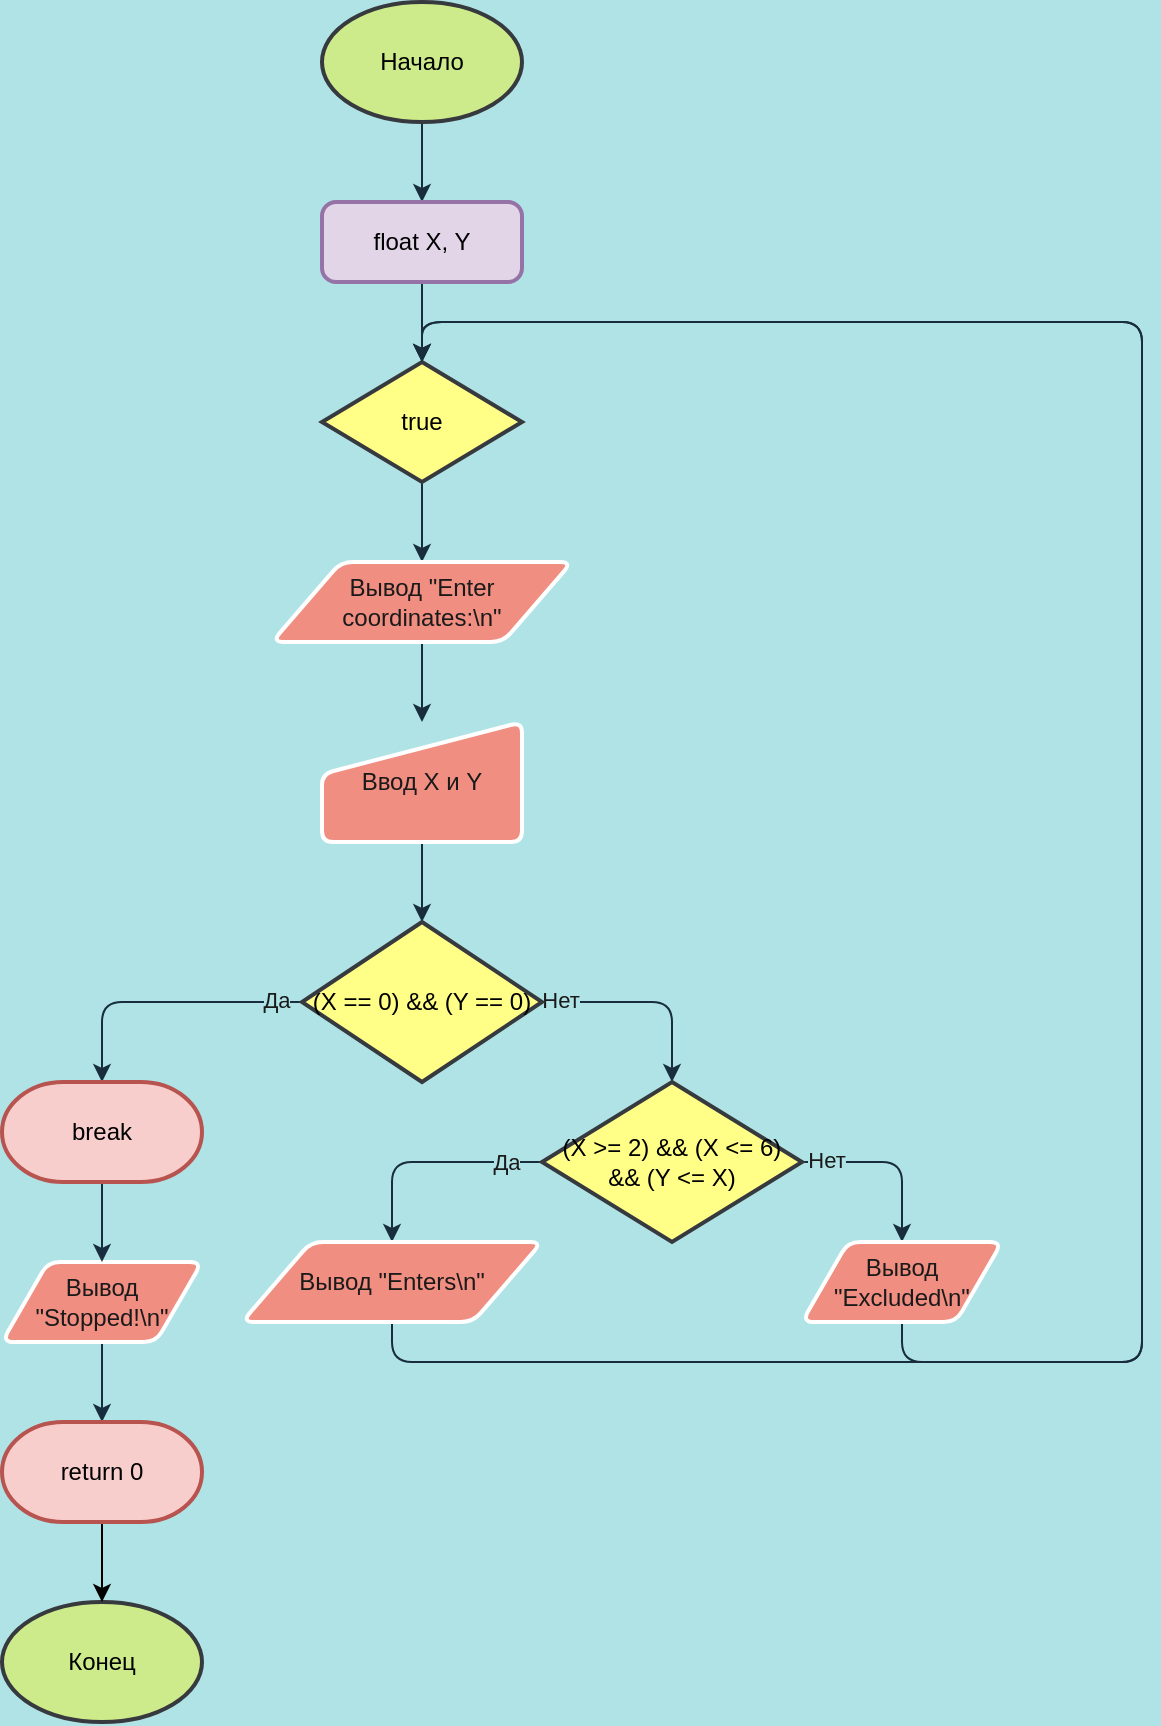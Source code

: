 <mxfile version="13.7.9" type="device" pages="3"><diagram id="mAFyhBWDX_GrwGTSO048" name="Лабораторная работа №1"><mxGraphModel dx="1550" dy="872" grid="1" gridSize="10" guides="1" tooltips="1" connect="1" arrows="1" fold="1" page="0" pageScale="1" pageWidth="827" pageHeight="1169" background="#B0E3E6" math="1" shadow="0"><root><mxCell id="G9plBw3bY8lThbfj6Zrf-0"/><mxCell id="G9plBw3bY8lThbfj6Zrf-1" parent="G9plBw3bY8lThbfj6Zrf-0"/><mxCell id="SLW2emgoAYWf_fvl0c-i-2" style="edgeStyle=orthogonalEdgeStyle;orthogonalLoop=1;jettySize=auto;html=1;exitX=0.5;exitY=1;exitDx=0;exitDy=0;exitPerimeter=0;entryX=0.5;entryY=0;entryDx=0;entryDy=0;strokeColor=#182E3E;labelBackgroundColor=#B0E3E6;fontColor=#1A1A1A;" parent="G9plBw3bY8lThbfj6Zrf-1" source="SLW2emgoAYWf_fvl0c-i-0" target="SLW2emgoAYWf_fvl0c-i-1" edge="1"><mxGeometry relative="1" as="geometry"/></mxCell><mxCell id="SLW2emgoAYWf_fvl0c-i-0" value="Начало" style="strokeWidth=2;html=1;shape=mxgraph.flowchart.start_1;whiteSpace=wrap;fillColor=#cdeb8b;strokeColor=#36393d;rounded=1;" parent="G9plBw3bY8lThbfj6Zrf-1" vertex="1"><mxGeometry x="310" y="120" width="100" height="60" as="geometry"/></mxCell><mxCell id="igZDjIELHNzp45EnL43Q-1" style="edgeStyle=orthogonalEdgeStyle;orthogonalLoop=1;jettySize=auto;html=1;exitX=0.5;exitY=1;exitDx=0;exitDy=0;entryX=0.5;entryY=0;entryDx=0;entryDy=0;entryPerimeter=0;strokeColor=#182E3E;labelBackgroundColor=#B0E3E6;fontColor=#1A1A1A;" parent="G9plBw3bY8lThbfj6Zrf-1" source="SLW2emgoAYWf_fvl0c-i-1" target="igZDjIELHNzp45EnL43Q-0" edge="1"><mxGeometry relative="1" as="geometry"/></mxCell><mxCell id="SLW2emgoAYWf_fvl0c-i-1" value="float X, Y" style="whiteSpace=wrap;html=1;absoluteArcSize=1;arcSize=14;strokeWidth=2;fillColor=#e1d5e7;strokeColor=#9673a6;rounded=1;" parent="G9plBw3bY8lThbfj6Zrf-1" vertex="1"><mxGeometry x="310" y="220" width="100" height="40" as="geometry"/></mxCell><mxCell id="cF2SJ4mD9viUwfjzxQLq-0" style="edgeStyle=orthogonalEdgeStyle;orthogonalLoop=1;jettySize=auto;html=1;exitX=0.5;exitY=1;exitDx=0;exitDy=0;exitPerimeter=0;entryX=0.5;entryY=0;entryDx=0;entryDy=0;strokeColor=#182E3E;labelBackgroundColor=#B0E3E6;fontColor=#1A1A1A;" parent="G9plBw3bY8lThbfj6Zrf-1" source="igZDjIELHNzp45EnL43Q-0" target="igZDjIELHNzp45EnL43Q-6" edge="1"><mxGeometry relative="1" as="geometry"/></mxCell><mxCell id="igZDjIELHNzp45EnL43Q-0" value="true" style="strokeWidth=2;html=1;shape=mxgraph.flowchart.decision;whiteSpace=wrap;fillColor=#ffff88;strokeColor=#36393d;rounded=1;" parent="G9plBw3bY8lThbfj6Zrf-1" vertex="1"><mxGeometry x="310" y="300" width="100" height="60" as="geometry"/></mxCell><mxCell id="cF2SJ4mD9viUwfjzxQLq-2" style="edgeStyle=orthogonalEdgeStyle;sketch=0;orthogonalLoop=1;jettySize=auto;html=1;exitX=0.5;exitY=1;exitDx=0;exitDy=0;entryX=0.5;entryY=0;entryDx=0;entryDy=0;strokeColor=#182E3E;labelBackgroundColor=#B0E3E6;fontColor=#1A1A1A;" parent="G9plBw3bY8lThbfj6Zrf-1" source="igZDjIELHNzp45EnL43Q-6" target="cF2SJ4mD9viUwfjzxQLq-1" edge="1"><mxGeometry relative="1" as="geometry"/></mxCell><mxCell id="igZDjIELHNzp45EnL43Q-6" value="Вывод &quot;Enter coordinates:\n&quot;" style="shape=parallelogram;html=1;strokeWidth=2;perimeter=parallelogramPerimeter;whiteSpace=wrap;arcSize=12;size=0.23;fillColor=#F08E81;fontColor=#1A1A1A;strokeColor=#FFFFFF;rounded=1;" parent="G9plBw3bY8lThbfj6Zrf-1" vertex="1"><mxGeometry x="285" y="400" width="150" height="40" as="geometry"/></mxCell><mxCell id="cF2SJ4mD9viUwfjzxQLq-4" style="edgeStyle=orthogonalEdgeStyle;sketch=0;orthogonalLoop=1;jettySize=auto;html=1;exitX=0.5;exitY=1;exitDx=0;exitDy=0;entryX=0.5;entryY=0;entryDx=0;entryDy=0;entryPerimeter=0;strokeColor=#182E3E;labelBackgroundColor=#B0E3E6;fontColor=#1A1A1A;" parent="G9plBw3bY8lThbfj6Zrf-1" source="cF2SJ4mD9viUwfjzxQLq-1" target="cF2SJ4mD9viUwfjzxQLq-3" edge="1"><mxGeometry relative="1" as="geometry"/></mxCell><mxCell id="cF2SJ4mD9viUwfjzxQLq-1" value="Ввод X и Y" style="html=1;strokeWidth=2;shape=manualInput;whiteSpace=wrap;size=26;arcSize=11;sketch=0;fillColor=#F08E81;fontColor=#1A1A1A;strokeColor=#FFFFFF;rounded=1;" parent="G9plBw3bY8lThbfj6Zrf-1" vertex="1"><mxGeometry x="310" y="480" width="100" height="60" as="geometry"/></mxCell><mxCell id="cF2SJ4mD9viUwfjzxQLq-10" style="edgeStyle=orthogonalEdgeStyle;sketch=0;orthogonalLoop=1;jettySize=auto;html=1;exitX=0;exitY=0.5;exitDx=0;exitDy=0;exitPerimeter=0;entryX=0.5;entryY=0;entryDx=0;entryDy=0;strokeColor=#182E3E;entryPerimeter=0;labelBackgroundColor=#B0E3E6;fontColor=#1A1A1A;" parent="G9plBw3bY8lThbfj6Zrf-1" source="cF2SJ4mD9viUwfjzxQLq-3" target="cF2SJ4mD9viUwfjzxQLq-6" edge="1"><mxGeometry relative="1" as="geometry"/></mxCell><mxCell id="MZqHm06f9qYiXyNxkGmc-0" value="Да" style="edgeLabel;html=1;align=center;verticalAlign=middle;resizable=0;points=[];fontColor=#1A1A1A;labelBackgroundColor=#B0E3E6;rounded=1;" parent="cF2SJ4mD9viUwfjzxQLq-10" vertex="1" connectable="0"><mxGeometry x="-0.816" y="-1" relative="1" as="geometry"><mxPoint as="offset"/></mxGeometry></mxCell><mxCell id="MZqHm06f9qYiXyNxkGmc-2" style="edgeStyle=orthogonalEdgeStyle;sketch=0;orthogonalLoop=1;jettySize=auto;html=1;exitX=1;exitY=0.5;exitDx=0;exitDy=0;exitPerimeter=0;entryX=0.5;entryY=0;entryDx=0;entryDy=0;entryPerimeter=0;strokeColor=#182E3E;labelBackgroundColor=#B0E3E6;fontColor=#1A1A1A;" parent="G9plBw3bY8lThbfj6Zrf-1" source="cF2SJ4mD9viUwfjzxQLq-3" target="MZqHm06f9qYiXyNxkGmc-1" edge="1"><mxGeometry relative="1" as="geometry"/></mxCell><mxCell id="MZqHm06f9qYiXyNxkGmc-3" value="Нет" style="edgeLabel;html=1;align=center;verticalAlign=middle;resizable=0;points=[];fontColor=#1A1A1A;labelBackgroundColor=#B0E3E6;rounded=1;" parent="MZqHm06f9qYiXyNxkGmc-2" vertex="1" connectable="0"><mxGeometry x="-0.838" y="1" relative="1" as="geometry"><mxPoint as="offset"/></mxGeometry></mxCell><mxCell id="cF2SJ4mD9viUwfjzxQLq-3" value="(X == 0) &amp;amp;&amp;amp; (Y == 0)" style="strokeWidth=2;html=1;shape=mxgraph.flowchart.decision;whiteSpace=wrap;fillColor=#ffff88;strokeColor=#36393d;rounded=1;" parent="G9plBw3bY8lThbfj6Zrf-1" vertex="1"><mxGeometry x="300" y="580" width="120" height="80" as="geometry"/></mxCell><mxCell id="l-uNbgESqqcKpap4mWmj-1" style="edgeStyle=orthogonalEdgeStyle;sketch=0;orthogonalLoop=1;jettySize=auto;html=1;exitX=0.5;exitY=1;exitDx=0;exitDy=0;entryX=0.5;entryY=0;entryDx=0;entryDy=0;entryPerimeter=0;strokeColor=#182E3E;labelBackgroundColor=#B0E3E6;fontColor=#1A1A1A;" parent="G9plBw3bY8lThbfj6Zrf-1" source="cF2SJ4mD9viUwfjzxQLq-5" target="9amHp17HH0kmO57YJ5dx-0" edge="1"><mxGeometry relative="1" as="geometry"/></mxCell><mxCell id="cF2SJ4mD9viUwfjzxQLq-5" value="Вывод &quot;Stopped!\n&quot;" style="shape=parallelogram;html=1;strokeWidth=2;perimeter=parallelogramPerimeter;whiteSpace=wrap;arcSize=12;size=0.23;sketch=0;fillColor=#F08E81;fontColor=#1A1A1A;strokeColor=#FFFFFF;rounded=1;" parent="G9plBw3bY8lThbfj6Zrf-1" vertex="1"><mxGeometry x="150" y="750" width="100" height="40" as="geometry"/></mxCell><mxCell id="l-uNbgESqqcKpap4mWmj-0" style="edgeStyle=orthogonalEdgeStyle;sketch=0;orthogonalLoop=1;jettySize=auto;html=1;exitX=0.5;exitY=1;exitDx=0;exitDy=0;exitPerimeter=0;entryX=0.5;entryY=0;entryDx=0;entryDy=0;strokeColor=#182E3E;labelBackgroundColor=#B0E3E6;fontColor=#1A1A1A;" parent="G9plBw3bY8lThbfj6Zrf-1" source="cF2SJ4mD9viUwfjzxQLq-6" target="cF2SJ4mD9viUwfjzxQLq-5" edge="1"><mxGeometry relative="1" as="geometry"/></mxCell><mxCell id="cF2SJ4mD9viUwfjzxQLq-6" value="break" style="strokeWidth=2;html=1;shape=mxgraph.flowchart.terminator;whiteSpace=wrap;sketch=0;fillColor=#f8cecc;strokeColor=#b85450;rounded=1;" parent="G9plBw3bY8lThbfj6Zrf-1" vertex="1"><mxGeometry x="150" y="660" width="100" height="50" as="geometry"/></mxCell><mxCell id="cF2SJ4mD9viUwfjzxQLq-7" value="Конец" style="strokeWidth=2;html=1;shape=mxgraph.flowchart.start_1;whiteSpace=wrap;fillColor=#cdeb8b;strokeColor=#36393d;rounded=1;" parent="G9plBw3bY8lThbfj6Zrf-1" vertex="1"><mxGeometry x="150" y="920" width="100" height="60" as="geometry"/></mxCell><mxCell id="MZqHm06f9qYiXyNxkGmc-6" style="edgeStyle=orthogonalEdgeStyle;sketch=0;orthogonalLoop=1;jettySize=auto;html=1;exitX=0;exitY=0.5;exitDx=0;exitDy=0;exitPerimeter=0;entryX=0.5;entryY=0;entryDx=0;entryDy=0;strokeColor=#182E3E;labelBackgroundColor=#B0E3E6;fontColor=#1A1A1A;" parent="G9plBw3bY8lThbfj6Zrf-1" source="MZqHm06f9qYiXyNxkGmc-1" target="MZqHm06f9qYiXyNxkGmc-4" edge="1"><mxGeometry relative="1" as="geometry"/></mxCell><mxCell id="MZqHm06f9qYiXyNxkGmc-8" value="Да" style="edgeLabel;html=1;align=center;verticalAlign=middle;resizable=0;points=[];fontColor=#1A1A1A;labelBackgroundColor=#B0E3E6;rounded=1;" parent="MZqHm06f9qYiXyNxkGmc-6" vertex="1" connectable="0"><mxGeometry x="-0.683" relative="1" as="geometry"><mxPoint as="offset"/></mxGeometry></mxCell><mxCell id="MZqHm06f9qYiXyNxkGmc-7" style="edgeStyle=orthogonalEdgeStyle;sketch=0;orthogonalLoop=1;jettySize=auto;html=1;exitX=1;exitY=0.5;exitDx=0;exitDy=0;exitPerimeter=0;entryX=0.5;entryY=0;entryDx=0;entryDy=0;strokeColor=#182E3E;labelBackgroundColor=#B0E3E6;fontColor=#1A1A1A;" parent="G9plBw3bY8lThbfj6Zrf-1" source="MZqHm06f9qYiXyNxkGmc-1" target="MZqHm06f9qYiXyNxkGmc-5" edge="1"><mxGeometry relative="1" as="geometry"/></mxCell><mxCell id="MZqHm06f9qYiXyNxkGmc-9" value="Нет" style="edgeLabel;html=1;align=center;verticalAlign=middle;resizable=0;points=[];fontColor=#1A1A1A;labelBackgroundColor=#B0E3E6;rounded=1;" parent="MZqHm06f9qYiXyNxkGmc-7" vertex="1" connectable="0"><mxGeometry x="-0.747" y="1" relative="1" as="geometry"><mxPoint as="offset"/></mxGeometry></mxCell><mxCell id="MZqHm06f9qYiXyNxkGmc-1" value="(X &amp;gt;= 2) &amp;amp;&amp;amp; (X &amp;lt;= 6) &amp;amp;&amp;amp; (Y &amp;lt;= X)" style="strokeWidth=2;html=1;shape=mxgraph.flowchart.decision;whiteSpace=wrap;fillColor=#ffff88;strokeColor=#36393d;rounded=1;" parent="G9plBw3bY8lThbfj6Zrf-1" vertex="1"><mxGeometry x="420" y="660" width="130" height="80" as="geometry"/></mxCell><mxCell id="MZqHm06f9qYiXyNxkGmc-10" style="edgeStyle=orthogonalEdgeStyle;sketch=0;orthogonalLoop=1;jettySize=auto;html=1;exitX=0.5;exitY=1;exitDx=0;exitDy=0;entryX=0.5;entryY=0;entryDx=0;entryDy=0;entryPerimeter=0;strokeColor=#182E3E;labelBackgroundColor=#B0E3E6;fontColor=#1A1A1A;" parent="G9plBw3bY8lThbfj6Zrf-1" source="MZqHm06f9qYiXyNxkGmc-4" target="igZDjIELHNzp45EnL43Q-0" edge="1"><mxGeometry relative="1" as="geometry"><Array as="points"><mxPoint x="345" y="800"/><mxPoint x="720" y="800"/><mxPoint x="720" y="280"/><mxPoint x="360" y="280"/></Array></mxGeometry></mxCell><mxCell id="MZqHm06f9qYiXyNxkGmc-4" value="Вывод &quot;Enters\n&quot;" style="shape=parallelogram;html=1;strokeWidth=2;perimeter=parallelogramPerimeter;whiteSpace=wrap;arcSize=12;size=0.23;sketch=0;fillColor=#F08E81;fontColor=#1A1A1A;strokeColor=#FFFFFF;rounded=1;" parent="G9plBw3bY8lThbfj6Zrf-1" vertex="1"><mxGeometry x="270" y="740" width="150" height="40" as="geometry"/></mxCell><mxCell id="MZqHm06f9qYiXyNxkGmc-11" style="edgeStyle=orthogonalEdgeStyle;sketch=0;orthogonalLoop=1;jettySize=auto;html=1;exitX=0.5;exitY=1;exitDx=0;exitDy=0;strokeColor=#182E3E;entryX=0.5;entryY=0;entryDx=0;entryDy=0;entryPerimeter=0;labelBackgroundColor=#B0E3E6;fontColor=#1A1A1A;" parent="G9plBw3bY8lThbfj6Zrf-1" source="MZqHm06f9qYiXyNxkGmc-5" target="igZDjIELHNzp45EnL43Q-0" edge="1"><mxGeometry relative="1" as="geometry"><mxPoint x="470" y="82" as="targetPoint"/><Array as="points"><mxPoint x="600" y="800"/><mxPoint x="720" y="800"/><mxPoint x="720" y="280"/><mxPoint x="360" y="280"/></Array></mxGeometry></mxCell><mxCell id="MZqHm06f9qYiXyNxkGmc-5" value="Вывод &quot;Excluded\n&quot;" style="shape=parallelogram;html=1;strokeWidth=2;perimeter=parallelogramPerimeter;whiteSpace=wrap;arcSize=12;size=0.23;sketch=0;fillColor=#F08E81;fontColor=#1A1A1A;strokeColor=#FFFFFF;rounded=1;" parent="G9plBw3bY8lThbfj6Zrf-1" vertex="1"><mxGeometry x="550" y="740" width="100" height="40" as="geometry"/></mxCell><mxCell id="9amHp17HH0kmO57YJ5dx-1" style="edgeStyle=orthogonalEdgeStyle;orthogonalLoop=1;jettySize=auto;html=1;exitX=0.5;exitY=1;exitDx=0;exitDy=0;exitPerimeter=0;entryX=0.5;entryY=0;entryDx=0;entryDy=0;entryPerimeter=0;" parent="G9plBw3bY8lThbfj6Zrf-1" source="9amHp17HH0kmO57YJ5dx-0" target="cF2SJ4mD9viUwfjzxQLq-7" edge="1"><mxGeometry relative="1" as="geometry"/></mxCell><mxCell id="9amHp17HH0kmO57YJ5dx-0" value="return 0" style="strokeWidth=2;html=1;shape=mxgraph.flowchart.terminator;whiteSpace=wrap;sketch=0;fillColor=#f8cecc;strokeColor=#b85450;rounded=1;" parent="G9plBw3bY8lThbfj6Zrf-1" vertex="1"><mxGeometry x="150" y="830" width="100" height="50" as="geometry"/></mxCell></root></mxGraphModel></diagram><diagram id="1ipwxYkL5Cu0_ccPEHRP" name="Лабораторная работа №2"><mxGraphModel dx="1550" dy="872" grid="1" gridSize="10" guides="1" tooltips="1" connect="1" arrows="1" fold="1" page="0" pageScale="1" pageWidth="827" pageHeight="1169" background="#B0E3E6" math="1" shadow="0"><root><mxCell id="leu-T_1lMhwZ-TVotaKy-0"/><mxCell id="leu-T_1lMhwZ-TVotaKy-1" parent="leu-T_1lMhwZ-TVotaKy-0"/><mxCell id="JIE_nDlFo2T47g6fREPc-4" style="edgeStyle=orthogonalEdgeStyle;sketch=0;orthogonalLoop=1;jettySize=auto;html=1;exitX=0.5;exitY=1;exitDx=0;exitDy=0;exitPerimeter=0;strokeColor=#182E3E;entryX=0.5;entryY=0;entryDx=0;entryDy=0;fontColor=#1A1A1A;labelBackgroundColor=#B0E3E6;" parent="leu-T_1lMhwZ-TVotaKy-1" source="JIE_nDlFo2T47g6fREPc-0" target="JIE_nDlFo2T47g6fREPc-2" edge="1"><mxGeometry relative="1" as="geometry"><mxPoint x="260" y="280" as="targetPoint"/></mxGeometry></mxCell><mxCell id="JIE_nDlFo2T47g6fREPc-0" value="Начало" style="strokeWidth=2;html=1;shape=mxgraph.flowchart.start_1;whiteSpace=wrap;fillColor=#cdeb8b;strokeColor=#36393d;rounded=1;" parent="leu-T_1lMhwZ-TVotaKy-1" vertex="1"><mxGeometry x="200" y="180" width="100" height="60" as="geometry"/></mxCell><mxCell id="Hmft0LOQHw7HdtZDnzp7-7" style="edgeStyle=orthogonalEdgeStyle;sketch=0;orthogonalLoop=1;jettySize=auto;html=1;exitX=0.5;exitY=1;exitDx=0;exitDy=0;entryX=0.5;entryY=0;entryDx=0;entryDy=0;strokeColor=#182E3E;fontColor=#1A1A1A;labelBackgroundColor=#B0E3E6;" parent="leu-T_1lMhwZ-TVotaKy-1" source="JIE_nDlFo2T47g6fREPc-2" target="Hmft0LOQHw7HdtZDnzp7-2" edge="1"><mxGeometry relative="1" as="geometry"/></mxCell><mxCell id="JIE_nDlFo2T47g6fREPc-2" value="int X" style="whiteSpace=wrap;html=1;absoluteArcSize=1;arcSize=14;strokeWidth=2;fillColor=#e1d5e7;strokeColor=#9673a6;rounded=1;" parent="leu-T_1lMhwZ-TVotaKy-1" vertex="1"><mxGeometry x="200" y="280" width="100" height="40" as="geometry"/></mxCell><mxCell id="MKU-F4-Lv1ljW1yEYbeJ-2" style="edgeStyle=orthogonalEdgeStyle;sketch=0;orthogonalLoop=1;jettySize=auto;html=1;exitX=0.5;exitY=1;exitDx=0;exitDy=0;entryX=0.5;entryY=0;entryDx=0;entryDy=0;entryPerimeter=0;strokeColor=#182E3E;fontColor=#1A1A1A;labelBackgroundColor=#B0E3E6;" parent="leu-T_1lMhwZ-TVotaKy-1" source="JIE_nDlFo2T47g6fREPc-3" target="MKU-F4-Lv1ljW1yEYbeJ-1" edge="1"><mxGeometry relative="1" as="geometry"><mxPoint x="250" y="900" as="sourcePoint"/></mxGeometry></mxCell><mxCell id="JIE_nDlFo2T47g6fREPc-3" value="Вывод &quot;Enter numbers:\n&quot;" style="shape=parallelogram;html=1;strokeWidth=2;perimeter=parallelogramPerimeter;whiteSpace=wrap;arcSize=12;size=0.23;sketch=0;fillColor=#F08E81;fontColor=#1A1A1A;strokeColor=#FFFFFF;rounded=1;" parent="leu-T_1lMhwZ-TVotaKy-1" vertex="1"><mxGeometry x="190" y="860" width="120" height="40" as="geometry"/></mxCell><mxCell id="Hmft0LOQHw7HdtZDnzp7-4" style="edgeStyle=orthogonalEdgeStyle;sketch=0;orthogonalLoop=1;jettySize=auto;html=1;exitX=0.5;exitY=1;exitDx=0;exitDy=0;entryX=0.5;entryY=0;entryDx=0;entryDy=0;strokeColor=#182E3E;fontColor=#1A1A1A;labelBackgroundColor=#B0E3E6;" parent="leu-T_1lMhwZ-TVotaKy-1" source="Hmft0LOQHw7HdtZDnzp7-0" target="Hmft0LOQHw7HdtZDnzp7-3" edge="1"><mxGeometry relative="1" as="geometry"/></mxCell><mxCell id="Hmft0LOQHw7HdtZDnzp7-0" value="int numberSum = 0" style="whiteSpace=wrap;html=1;absoluteArcSize=1;arcSize=14;strokeWidth=2;fillColor=#e1d5e7;strokeColor=#9673a6;rounded=1;" parent="leu-T_1lMhwZ-TVotaKy-1" vertex="1"><mxGeometry x="195" y="520" width="110" height="40" as="geometry"/></mxCell><mxCell id="Hmft0LOQHw7HdtZDnzp7-5" style="edgeStyle=orthogonalEdgeStyle;sketch=0;orthogonalLoop=1;jettySize=auto;html=1;exitX=0.5;exitY=1;exitDx=0;exitDy=0;entryX=0.5;entryY=0;entryDx=0;entryDy=0;strokeColor=#182E3E;fontColor=#1A1A1A;labelBackgroundColor=#B0E3E6;" parent="leu-T_1lMhwZ-TVotaKy-1" source="Hmft0LOQHw7HdtZDnzp7-1" target="Hmft0LOQHw7HdtZDnzp7-0" edge="1"><mxGeometry relative="1" as="geometry"/></mxCell><mxCell id="Hmft0LOQHw7HdtZDnzp7-1" value="int numberAmount = 0" style="whiteSpace=wrap;html=1;absoluteArcSize=1;arcSize=14;strokeWidth=2;fillColor=#e1d5e7;strokeColor=#9673a6;rounded=1;" parent="leu-T_1lMhwZ-TVotaKy-1" vertex="1"><mxGeometry x="182.5" y="440" width="135" height="40" as="geometry"/></mxCell><mxCell id="Hmft0LOQHw7HdtZDnzp7-6" style="edgeStyle=orthogonalEdgeStyle;sketch=0;orthogonalLoop=1;jettySize=auto;html=1;exitX=0.5;exitY=1;exitDx=0;exitDy=0;strokeColor=#182E3E;entryX=0.5;entryY=0;entryDx=0;entryDy=0;fontColor=#1A1A1A;labelBackgroundColor=#B0E3E6;" parent="leu-T_1lMhwZ-TVotaKy-1" source="Hmft0LOQHw7HdtZDnzp7-2" target="Hmft0LOQHw7HdtZDnzp7-1" edge="1"><mxGeometry relative="1" as="geometry"><mxPoint x="220" y="380" as="targetPoint"/></mxGeometry></mxCell><mxCell id="Hmft0LOQHw7HdtZDnzp7-2" value="int minNumber" style="whiteSpace=wrap;html=1;absoluteArcSize=1;arcSize=14;strokeWidth=2;fillColor=#e1d5e7;strokeColor=#9673a6;rounded=1;" parent="leu-T_1lMhwZ-TVotaKy-1" vertex="1"><mxGeometry x="200" y="360" width="100" height="40" as="geometry"/></mxCell><mxCell id="8E-cTjABLXJMvXXs7yoY-7" style="edgeStyle=orthogonalEdgeStyle;orthogonalLoop=1;jettySize=auto;html=1;exitX=0.5;exitY=1;exitDx=0;exitDy=0;entryX=0.5;entryY=0;entryDx=0;entryDy=0;" parent="leu-T_1lMhwZ-TVotaKy-1" source="Hmft0LOQHw7HdtZDnzp7-3" target="8E-cTjABLXJMvXXs7yoY-6" edge="1"><mxGeometry relative="1" as="geometry"/></mxCell><mxCell id="Hmft0LOQHw7HdtZDnzp7-3" value="int positiveAmount = 0" style="whiteSpace=wrap;html=1;absoluteArcSize=1;arcSize=14;strokeWidth=2;fillColor=#e1d5e7;strokeColor=#9673a6;rounded=1;" parent="leu-T_1lMhwZ-TVotaKy-1" vertex="1"><mxGeometry x="185" y="600" width="130" height="40" as="geometry"/></mxCell><mxCell id="8E-cTjABLXJMvXXs7yoY-0" style="edgeStyle=orthogonalEdgeStyle;orthogonalLoop=1;jettySize=auto;html=1;exitX=0.5;exitY=1;exitDx=0;exitDy=0;exitPerimeter=0;entryX=0.5;entryY=0;entryDx=0;entryDy=0;entryPerimeter=0;" parent="leu-T_1lMhwZ-TVotaKy-1" source="MKU-F4-Lv1ljW1yEYbeJ-1" target="Ih4J4B_DoUF8g0AUkNLF-2" edge="1"><mxGeometry relative="1" as="geometry"/></mxCell><mxCell id="MKU-F4-Lv1ljW1yEYbeJ-1" value="true" style="strokeWidth=2;html=1;shape=mxgraph.flowchart.decision;whiteSpace=wrap;fillColor=#ffff88;strokeColor=#36393d;rounded=1;" parent="leu-T_1lMhwZ-TVotaKy-1" vertex="1"><mxGeometry x="200" y="940" width="100" height="60" as="geometry"/></mxCell><mxCell id="Ih4J4B_DoUF8g0AUkNLF-0" value="Ввод X" style="html=1;strokeWidth=2;shape=manualInput;whiteSpace=wrap;size=26;arcSize=11;sketch=0;fillColor=#F08E81;fontColor=#1A1A1A;strokeColor=#FFFFFF;rounded=1;" parent="leu-T_1lMhwZ-TVotaKy-1" vertex="1"><mxGeometry x="430" y="1560" width="100" height="60" as="geometry"/></mxCell><mxCell id="Ih4J4B_DoUF8g0AUkNLF-5" style="edgeStyle=orthogonalEdgeStyle;sketch=0;orthogonalLoop=1;jettySize=auto;html=1;exitX=0;exitY=0.5;exitDx=0;exitDy=0;exitPerimeter=0;entryX=0.5;entryY=0;entryDx=0;entryDy=0;entryPerimeter=0;strokeColor=#182E3E;fontColor=#1A1A1A;labelBackgroundColor=#B0E3E6;" parent="leu-T_1lMhwZ-TVotaKy-1" source="Ih4J4B_DoUF8g0AUkNLF-2" target="Ih4J4B_DoUF8g0AUkNLF-4" edge="1"><mxGeometry relative="1" as="geometry"/></mxCell><mxCell id="Ih4J4B_DoUF8g0AUkNLF-17" value="Да" style="edgeLabel;html=1;align=center;verticalAlign=middle;resizable=0;points=[];fontColor=#1A1A1A;labelBackgroundColor=#B0E3E6;rounded=1;" parent="Ih4J4B_DoUF8g0AUkNLF-5" vertex="1" connectable="0"><mxGeometry x="-0.608" relative="1" as="geometry"><mxPoint as="offset"/></mxGeometry></mxCell><mxCell id="Ih4J4B_DoUF8g0AUkNLF-19" style="edgeStyle=orthogonalEdgeStyle;sketch=0;orthogonalLoop=1;jettySize=auto;html=1;exitX=1;exitY=0.5;exitDx=0;exitDy=0;exitPerimeter=0;entryX=0.5;entryY=0;entryDx=0;entryDy=0;entryPerimeter=0;strokeColor=#182E3E;fontColor=#1A1A1A;labelBackgroundColor=#B0E3E6;" parent="leu-T_1lMhwZ-TVotaKy-1" source="Ih4J4B_DoUF8g0AUkNLF-2" target="Ih4J4B_DoUF8g0AUkNLF-18" edge="1"><mxGeometry relative="1" as="geometry"/></mxCell><mxCell id="Ih4J4B_DoUF8g0AUkNLF-21" value="Нет" style="edgeLabel;html=1;align=center;verticalAlign=middle;resizable=0;points=[];fontColor=#1A1A1A;labelBackgroundColor=#B0E3E6;rounded=1;" parent="Ih4J4B_DoUF8g0AUkNLF-19" vertex="1" connectable="0"><mxGeometry x="-0.743" relative="1" as="geometry"><mxPoint as="offset"/></mxGeometry></mxCell><mxCell id="Ih4J4B_DoUF8g0AUkNLF-2" value="X == 0" style="strokeWidth=2;html=1;shape=mxgraph.flowchart.decision;whiteSpace=wrap;fillColor=#ffff88;strokeColor=#36393d;rounded=1;" parent="leu-T_1lMhwZ-TVotaKy-1" vertex="1"><mxGeometry x="200" y="1040" width="100" height="60" as="geometry"/></mxCell><mxCell id="Ih4J4B_DoUF8g0AUkNLF-8" style="edgeStyle=orthogonalEdgeStyle;sketch=0;orthogonalLoop=1;jettySize=auto;html=1;exitX=0.5;exitY=1;exitDx=0;exitDy=0;exitPerimeter=0;entryX=0.5;entryY=0;entryDx=0;entryDy=0;strokeColor=#182E3E;fontColor=#1A1A1A;labelBackgroundColor=#B0E3E6;" parent="leu-T_1lMhwZ-TVotaKy-1" source="Ih4J4B_DoUF8g0AUkNLF-4" target="Ih4J4B_DoUF8g0AUkNLF-7" edge="1"><mxGeometry relative="1" as="geometry"><mxPoint x="150" y="1190" as="targetPoint"/></mxGeometry></mxCell><mxCell id="Ih4J4B_DoUF8g0AUkNLF-4" value="break" style="strokeWidth=2;html=1;shape=mxgraph.flowchart.terminator;whiteSpace=wrap;sketch=0;fillColor=#f8cecc;strokeColor=#b85450;rounded=1;" parent="leu-T_1lMhwZ-TVotaKy-1" vertex="1"><mxGeometry x="100" y="1100" width="100" height="50" as="geometry"/></mxCell><mxCell id="Ih4J4B_DoUF8g0AUkNLF-16" style="edgeStyle=orthogonalEdgeStyle;sketch=0;orthogonalLoop=1;jettySize=auto;html=1;exitX=0.5;exitY=1;exitDx=0;exitDy=0;entryX=0.5;entryY=0;entryDx=0;entryDy=0;strokeColor=#182E3E;fontColor=#1A1A1A;labelBackgroundColor=#B0E3E6;" parent="leu-T_1lMhwZ-TVotaKy-1" source="Ih4J4B_DoUF8g0AUkNLF-7" target="Ih4J4B_DoUF8g0AUkNLF-9" edge="1"><mxGeometry relative="1" as="geometry"><mxPoint x="150" y="1240" as="sourcePoint"/><mxPoint x="150" y="1280" as="targetPoint"/></mxGeometry></mxCell><mxCell id="Ih4J4B_DoUF8g0AUkNLF-7" value="int averageNumber = float(numberSum) / (numberAmount == 0) ? 1 : numberAmout;" style="whiteSpace=wrap;html=1;absoluteArcSize=1;arcSize=14;strokeWidth=2;fillColor=#e1d5e7;strokeColor=#9673a6;rounded=1;" parent="leu-T_1lMhwZ-TVotaKy-1" vertex="1"><mxGeometry x="45" y="1190" width="210" height="50" as="geometry"/></mxCell><mxCell id="Ih4J4B_DoUF8g0AUkNLF-15" style="edgeStyle=orthogonalEdgeStyle;sketch=0;orthogonalLoop=1;jettySize=auto;html=1;exitX=0.5;exitY=1;exitDx=0;exitDy=0;entryX=0.5;entryY=0;entryDx=0;entryDy=0;strokeColor=#182E3E;fontColor=#1A1A1A;labelBackgroundColor=#B0E3E6;" parent="leu-T_1lMhwZ-TVotaKy-1" source="Ih4J4B_DoUF8g0AUkNLF-9" target="Ih4J4B_DoUF8g0AUkNLF-10" edge="1"><mxGeometry relative="1" as="geometry"><mxPoint x="150" y="1320" as="sourcePoint"/><mxPoint x="150" y="1360" as="targetPoint"/></mxGeometry></mxCell><mxCell id="Ih4J4B_DoUF8g0AUkNLF-9" value="Вывод &quot;Minimum number: &quot;, minNumber и перенос на новую строку" style="shape=parallelogram;strokeWidth=2;perimeter=parallelogramPerimeter;arcSize=12;size=0.23;sketch=0;fillColor=#F08E81;fontColor=#1A1A1A;strokeColor=#FFFFFF;horizontal=1;labelBorderColor=none;whiteSpace=wrap;rounded=1;" parent="leu-T_1lMhwZ-TVotaKy-1" vertex="1"><mxGeometry x="40" y="1280" width="220" height="40" as="geometry"/></mxCell><mxCell id="Ih4J4B_DoUF8g0AUkNLF-14" style="edgeStyle=orthogonalEdgeStyle;sketch=0;orthogonalLoop=1;jettySize=auto;html=1;exitX=0.5;exitY=1;exitDx=0;exitDy=0;entryX=0.5;entryY=0;entryDx=0;entryDy=0;strokeColor=#182E3E;fontColor=#1A1A1A;labelBackgroundColor=#B0E3E6;exitPerimeter=0;entryPerimeter=0;" parent="leu-T_1lMhwZ-TVotaKy-1" source="Ih4J4B_DoUF8g0AUkNLF-10" target="Ih4J4B_DoUF8g0AUkNLF-11" edge="1"><mxGeometry relative="1" as="geometry"><mxPoint x="150" y="1400" as="sourcePoint"/><mxPoint x="150" y="1440" as="targetPoint"/></mxGeometry></mxCell><mxCell id="Ih4J4B_DoUF8g0AUkNLF-10" value="Вывод &quot;Average: &quot;, averageNumber и перенос на новую строку" style="shape=parallelogram;html=1;strokeWidth=2;perimeter=parallelogramPerimeter;whiteSpace=wrap;arcSize=12;size=0.23;sketch=0;fillColor=#F08E81;fontColor=#1A1A1A;strokeColor=#FFFFFF;rounded=1;" parent="leu-T_1lMhwZ-TVotaKy-1" vertex="1"><mxGeometry x="40" y="1360" width="220" height="40" as="geometry"/></mxCell><mxCell id="2AXL6uTpHGhtL71jmbvA-1" style="edgeStyle=orthogonalEdgeStyle;orthogonalLoop=1;jettySize=auto;html=1;exitX=0.5;exitY=1;exitDx=0;exitDy=0;entryX=0.5;entryY=-0.044;entryDx=0;entryDy=0;entryPerimeter=0;" parent="leu-T_1lMhwZ-TVotaKy-1" source="Ih4J4B_DoUF8g0AUkNLF-11" target="2AXL6uTpHGhtL71jmbvA-0" edge="1"><mxGeometry relative="1" as="geometry"><mxPoint x="150" y="1480" as="sourcePoint"/></mxGeometry></mxCell><mxCell id="Ih4J4B_DoUF8g0AUkNLF-11" value="Вывод &quot;Positive numbers: &quot;, positiveAmount и перенос на новую строку" style="shape=parallelogram;html=1;strokeWidth=2;perimeter=parallelogramPerimeter;whiteSpace=wrap;arcSize=12;size=0.23;sketch=0;fillColor=#F08E81;fontColor=#1A1A1A;strokeColor=#FFFFFF;rounded=1;" parent="leu-T_1lMhwZ-TVotaKy-1" vertex="1"><mxGeometry x="40" y="1440" width="220" height="40" as="geometry"/></mxCell><mxCell id="Ih4J4B_DoUF8g0AUkNLF-12" value="Конец" style="strokeWidth=2;html=1;shape=mxgraph.flowchart.start_1;whiteSpace=wrap;fillColor=#cdeb8b;strokeColor=#36393d;rounded=1;" parent="leu-T_1lMhwZ-TVotaKy-1" vertex="1"><mxGeometry x="100" y="1610" width="100" height="60" as="geometry"/></mxCell><mxCell id="Ih4J4B_DoUF8g0AUkNLF-23" style="edgeStyle=orthogonalEdgeStyle;sketch=0;orthogonalLoop=1;jettySize=auto;html=1;exitX=0;exitY=0.5;exitDx=0;exitDy=0;exitPerimeter=0;entryX=0.5;entryY=0;entryDx=0;entryDy=0;strokeColor=#182E3E;fontColor=#1A1A1A;labelBackgroundColor=#B0E3E6;" parent="leu-T_1lMhwZ-TVotaKy-1" source="Ih4J4B_DoUF8g0AUkNLF-18" target="Ih4J4B_DoUF8g0AUkNLF-22" edge="1"><mxGeometry relative="1" as="geometry"/></mxCell><mxCell id="Ih4J4B_DoUF8g0AUkNLF-29" value="Да" style="edgeLabel;html=1;align=center;verticalAlign=middle;resizable=0;points=[];fontColor=#1A1A1A;labelBackgroundColor=#B0E3E6;rounded=1;" parent="Ih4J4B_DoUF8g0AUkNLF-23" vertex="1" connectable="0"><mxGeometry x="-0.631" relative="1" as="geometry"><mxPoint as="offset"/></mxGeometry></mxCell><mxCell id="Ih4J4B_DoUF8g0AUkNLF-26" style="edgeStyle=orthogonalEdgeStyle;sketch=0;orthogonalLoop=1;jettySize=auto;html=1;exitX=1;exitY=0.5;exitDx=0;exitDy=0;exitPerimeter=0;entryX=0.5;entryY=0;entryDx=0;entryDy=0;entryPerimeter=0;strokeColor=#182E3E;fontColor=#1A1A1A;labelBackgroundColor=#B0E3E6;" parent="leu-T_1lMhwZ-TVotaKy-1" source="Ih4J4B_DoUF8g0AUkNLF-18" target="Ih4J4B_DoUF8g0AUkNLF-25" edge="1"><mxGeometry relative="1" as="geometry"><Array as="points"><mxPoint x="580" y="1140"/><mxPoint x="580" y="1240"/><mxPoint x="480" y="1240"/></Array></mxGeometry></mxCell><mxCell id="Ih4J4B_DoUF8g0AUkNLF-31" value="Нет" style="edgeLabel;html=1;align=center;verticalAlign=middle;resizable=0;points=[];fontColor=#1A1A1A;labelBackgroundColor=#B0E3E6;rounded=1;" parent="Ih4J4B_DoUF8g0AUkNLF-26" vertex="1" connectable="0"><mxGeometry x="-0.862" relative="1" as="geometry"><mxPoint as="offset"/></mxGeometry></mxCell><mxCell id="Ih4J4B_DoUF8g0AUkNLF-18" value="&lt;font style=&quot;font-size: 12px&quot;&gt;(numberAmount == 0) || (X &amp;lt;= minNumber)&lt;/font&gt;" style="strokeWidth=2;html=1;shape=mxgraph.flowchart.decision;whiteSpace=wrap;fillColor=#ffff88;strokeColor=#36393d;rounded=1;" parent="leu-T_1lMhwZ-TVotaKy-1" vertex="1"><mxGeometry x="410" y="1100" width="140" height="80" as="geometry"/></mxCell><mxCell id="Ih4J4B_DoUF8g0AUkNLF-27" style="edgeStyle=orthogonalEdgeStyle;sketch=0;orthogonalLoop=1;jettySize=auto;html=1;exitX=0.5;exitY=1;exitDx=0;exitDy=0;entryX=0.5;entryY=0;entryDx=0;entryDy=0;entryPerimeter=0;strokeColor=#182E3E;fontColor=#1A1A1A;labelBackgroundColor=#B0E3E6;" parent="leu-T_1lMhwZ-TVotaKy-1" source="Ih4J4B_DoUF8g0AUkNLF-22" target="Ih4J4B_DoUF8g0AUkNLF-25" edge="1"><mxGeometry relative="1" as="geometry"/></mxCell><mxCell id="Ih4J4B_DoUF8g0AUkNLF-22" value="minNumber = X" style="whiteSpace=wrap;html=1;absoluteArcSize=1;arcSize=14;strokeWidth=2;fillColor=#e1d5e7;strokeColor=#9673a6;rounded=1;" parent="leu-T_1lMhwZ-TVotaKy-1" vertex="1"><mxGeometry x="310" y="1180" width="100" height="40" as="geometry"/></mxCell><mxCell id="Ih4J4B_DoUF8g0AUkNLF-33" style="edgeStyle=orthogonalEdgeStyle;sketch=0;orthogonalLoop=1;jettySize=auto;html=1;exitX=0;exitY=0.5;exitDx=0;exitDy=0;exitPerimeter=0;entryX=0.5;entryY=0;entryDx=0;entryDy=0;strokeColor=#182E3E;fontColor=#1A1A1A;labelBackgroundColor=#B0E3E6;" parent="leu-T_1lMhwZ-TVotaKy-1" source="Ih4J4B_DoUF8g0AUkNLF-25" target="Ih4J4B_DoUF8g0AUkNLF-32" edge="1"><mxGeometry relative="1" as="geometry"/></mxCell><mxCell id="Ih4J4B_DoUF8g0AUkNLF-43" value="Да" style="edgeLabel;html=1;align=center;verticalAlign=middle;resizable=0;points=[];fontColor=#1A1A1A;labelBackgroundColor=#B0E3E6;rounded=1;" parent="Ih4J4B_DoUF8g0AUkNLF-33" vertex="1" connectable="0"><mxGeometry x="-0.693" relative="1" as="geometry"><mxPoint as="offset"/></mxGeometry></mxCell><mxCell id="Ih4J4B_DoUF8g0AUkNLF-38" style="edgeStyle=orthogonalEdgeStyle;sketch=0;orthogonalLoop=1;jettySize=auto;html=1;exitX=1;exitY=0.5;exitDx=0;exitDy=0;exitPerimeter=0;strokeColor=#182E3E;fontColor=#1A1A1A;labelBackgroundColor=#B0E3E6;" parent="leu-T_1lMhwZ-TVotaKy-1" source="Ih4J4B_DoUF8g0AUkNLF-25" edge="1"><mxGeometry relative="1" as="geometry"><mxPoint x="480.0" y="1400" as="targetPoint"/><Array as="points"><mxPoint x="580" y="1290"/><mxPoint x="580" y="1380"/><mxPoint x="480" y="1380"/></Array></mxGeometry></mxCell><mxCell id="Ih4J4B_DoUF8g0AUkNLF-42" value="Нет" style="edgeLabel;html=1;align=center;verticalAlign=middle;resizable=0;points=[];fontColor=#1A1A1A;labelBackgroundColor=#B0E3E6;rounded=1;" parent="Ih4J4B_DoUF8g0AUkNLF-38" vertex="1" connectable="0"><mxGeometry x="-0.89" relative="1" as="geometry"><mxPoint as="offset"/></mxGeometry></mxCell><mxCell id="Ih4J4B_DoUF8g0AUkNLF-25" value="X &amp;gt; 0" style="strokeWidth=2;html=1;shape=mxgraph.flowchart.decision;whiteSpace=wrap;fillColor=#ffff88;strokeColor=#36393d;rounded=1;" parent="leu-T_1lMhwZ-TVotaKy-1" vertex="1"><mxGeometry x="430" y="1260" width="100" height="60" as="geometry"/></mxCell><mxCell id="Ih4J4B_DoUF8g0AUkNLF-37" style="edgeStyle=orthogonalEdgeStyle;sketch=0;orthogonalLoop=1;jettySize=auto;html=1;exitX=0.5;exitY=1;exitDx=0;exitDy=0;entryX=0.5;entryY=0;entryDx=0;entryDy=0;strokeColor=#182E3E;fontColor=#1A1A1A;labelBackgroundColor=#B0E3E6;" parent="leu-T_1lMhwZ-TVotaKy-1" source="Ih4J4B_DoUF8g0AUkNLF-32" target="Ih4J4B_DoUF8g0AUkNLF-34" edge="1"><mxGeometry relative="1" as="geometry"/></mxCell><mxCell id="Ih4J4B_DoUF8g0AUkNLF-32" value="positiveAmount++" style="whiteSpace=wrap;html=1;absoluteArcSize=1;arcSize=14;strokeWidth=2;fillColor=#e1d5e7;strokeColor=#9673a6;rounded=1;" parent="leu-T_1lMhwZ-TVotaKy-1" vertex="1"><mxGeometry x="310" y="1320" width="100" height="40" as="geometry"/></mxCell><mxCell id="Ih4J4B_DoUF8g0AUkNLF-36" style="edgeStyle=orthogonalEdgeStyle;sketch=0;orthogonalLoop=1;jettySize=auto;html=1;exitX=0.5;exitY=1;exitDx=0;exitDy=0;entryX=0.5;entryY=0;entryDx=0;entryDy=0;strokeColor=#182E3E;fontColor=#1A1A1A;labelBackgroundColor=#B0E3E6;" parent="leu-T_1lMhwZ-TVotaKy-1" source="Ih4J4B_DoUF8g0AUkNLF-34" target="Ih4J4B_DoUF8g0AUkNLF-35" edge="1"><mxGeometry relative="1" as="geometry"/></mxCell><mxCell id="Ih4J4B_DoUF8g0AUkNLF-34" value="numberSum += X" style="whiteSpace=wrap;html=1;absoluteArcSize=1;arcSize=14;strokeWidth=2;fillColor=#e1d5e7;strokeColor=#9673a6;rounded=1;" parent="leu-T_1lMhwZ-TVotaKy-1" vertex="1"><mxGeometry x="430" y="1400" width="100" height="40" as="geometry"/></mxCell><mxCell id="Ih4J4B_DoUF8g0AUkNLF-44" style="edgeStyle=orthogonalEdgeStyle;sketch=0;orthogonalLoop=1;jettySize=auto;html=1;entryX=0.5;entryY=0;entryDx=0;entryDy=0;entryPerimeter=0;strokeColor=#182E3E;fontColor=#1A1A1A;labelBackgroundColor=#B0E3E6;exitX=0.5;exitY=1;exitDx=0;exitDy=0;" parent="leu-T_1lMhwZ-TVotaKy-1" source="Ih4J4B_DoUF8g0AUkNLF-0" target="MKU-F4-Lv1ljW1yEYbeJ-1" edge="1"><mxGeometry relative="1" as="geometry"><Array as="points"><mxPoint x="480" y="1640"/><mxPoint x="620" y="1640"/><mxPoint x="620" y="920"/><mxPoint x="250" y="920"/></Array><mxPoint x="480" y="1627.222" as="sourcePoint"/></mxGeometry></mxCell><mxCell id="8E-cTjABLXJMvXXs7yoY-2" style="edgeStyle=orthogonalEdgeStyle;orthogonalLoop=1;jettySize=auto;html=1;exitX=0.5;exitY=1;exitDx=0;exitDy=0;entryX=0.5;entryY=0;entryDx=0;entryDy=0;" parent="leu-T_1lMhwZ-TVotaKy-1" source="Ih4J4B_DoUF8g0AUkNLF-35" target="Ih4J4B_DoUF8g0AUkNLF-0" edge="1"><mxGeometry relative="1" as="geometry"/></mxCell><mxCell id="Ih4J4B_DoUF8g0AUkNLF-35" value="numberAmount++" style="whiteSpace=wrap;html=1;absoluteArcSize=1;arcSize=14;strokeWidth=2;fillColor=#e1d5e7;strokeColor=#9673a6;rounded=1;" parent="leu-T_1lMhwZ-TVotaKy-1" vertex="1"><mxGeometry x="430" y="1480" width="100" height="40" as="geometry"/></mxCell><mxCell id="2AXL6uTpHGhtL71jmbvA-2" style="edgeStyle=orthogonalEdgeStyle;orthogonalLoop=1;jettySize=auto;html=1;exitX=0.5;exitY=1;exitDx=0;exitDy=0;exitPerimeter=0;" parent="leu-T_1lMhwZ-TVotaKy-1" source="2AXL6uTpHGhtL71jmbvA-0" target="Ih4J4B_DoUF8g0AUkNLF-12" edge="1"><mxGeometry relative="1" as="geometry"/></mxCell><mxCell id="2AXL6uTpHGhtL71jmbvA-0" value="return 0" style="strokeWidth=2;html=1;shape=mxgraph.flowchart.terminator;whiteSpace=wrap;sketch=0;fillColor=#f8cecc;strokeColor=#b85450;rounded=1;" parent="leu-T_1lMhwZ-TVotaKy-1" vertex="1"><mxGeometry x="100" y="1520" width="100" height="50" as="geometry"/></mxCell><mxCell id="8E-cTjABLXJMvXXs7yoY-5" style="edgeStyle=orthogonalEdgeStyle;orthogonalLoop=1;jettySize=auto;html=1;exitX=0.5;exitY=1;exitDx=0;exitDy=0;entryX=0.5;entryY=0;entryDx=0;entryDy=0;" parent="leu-T_1lMhwZ-TVotaKy-1" source="8E-cTjABLXJMvXXs7yoY-6" target="8E-cTjABLXJMvXXs7yoY-4" edge="1"><mxGeometry relative="1" as="geometry"><mxPoint x="250" y="740" as="sourcePoint"/></mxGeometry></mxCell><mxCell id="8E-cTjABLXJMvXXs7yoY-8" style="edgeStyle=orthogonalEdgeStyle;orthogonalLoop=1;jettySize=auto;html=1;exitX=0.5;exitY=1;exitDx=0;exitDy=0;entryX=0.5;entryY=0;entryDx=0;entryDy=0;" parent="leu-T_1lMhwZ-TVotaKy-1" source="8E-cTjABLXJMvXXs7yoY-4" target="JIE_nDlFo2T47g6fREPc-3" edge="1"><mxGeometry relative="1" as="geometry"/></mxCell><mxCell id="8E-cTjABLXJMvXXs7yoY-4" value="minNumber = X" style="whiteSpace=wrap;html=1;absoluteArcSize=1;arcSize=14;strokeWidth=2;fillColor=#e1d5e7;strokeColor=#9673a6;sketch=0;rounded=1;" parent="leu-T_1lMhwZ-TVotaKy-1" vertex="1"><mxGeometry x="200" y="780.0" width="100" height="40" as="geometry"/></mxCell><mxCell id="8E-cTjABLXJMvXXs7yoY-6" value="Ввод X" style="html=1;strokeWidth=2;shape=manualInput;whiteSpace=wrap;size=26;arcSize=11;sketch=0;fillColor=#F08E81;fontColor=#1A1A1A;strokeColor=#FFFFFF;rounded=1;" parent="leu-T_1lMhwZ-TVotaKy-1" vertex="1"><mxGeometry x="200" y="680" width="100" height="60" as="geometry"/></mxCell></root></mxGraphModel></diagram><diagram id="C5RBs43oDa-KdzZeNtuy" name="Лабораторная работа №3"><mxGraphModel dx="1950" dy="472" grid="1" gridSize="10" guides="1" tooltips="1" connect="1" arrows="1" fold="1" page="0" pageScale="1" pageWidth="827" pageHeight="1169" background="#B0E3E6" math="1" shadow="0"><root><mxCell id="WIyWlLk6GJQsqaUBKTNV-0"/><mxCell id="WIyWlLk6GJQsqaUBKTNV-1" parent="WIyWlLk6GJQsqaUBKTNV-0"/><mxCell id="UGctUr3Ylq8vlaAo-nDq-68" style="edgeStyle=orthogonalEdgeStyle;comic=0;sketch=0;orthogonalLoop=1;jettySize=auto;html=1;exitX=0.5;exitY=1;exitDx=0;exitDy=0;exitPerimeter=0;entryX=0.5;entryY=0;entryDx=0;entryDy=0;startFill=1;endFill=1;strokeColor=#182E3E;fontColor=#1A1A1A;labelBackgroundColor=#B0E3E6;" parent="WIyWlLk6GJQsqaUBKTNV-1" source="UGctUr3Ylq8vlaAo-nDq-66" target="UGctUr3Ylq8vlaAo-nDq-67" edge="1"><mxGeometry relative="1" as="geometry"/></mxCell><mxCell id="UGctUr3Ylq8vlaAo-nDq-66" value="Начало" style="strokeWidth=2;html=1;shape=mxgraph.flowchart.start_1;whiteSpace=wrap;fillColor=#cdeb8b;strokeColor=#36393d;rounded=1;" parent="WIyWlLk6GJQsqaUBKTNV-1" vertex="1"><mxGeometry x="150" y="460" width="100" height="60" as="geometry"/></mxCell><mxCell id="UGctUr3Ylq8vlaAo-nDq-70" style="edgeStyle=orthogonalEdgeStyle;comic=0;sketch=0;orthogonalLoop=1;jettySize=auto;html=1;exitX=0.5;exitY=1;exitDx=0;exitDy=0;startFill=1;endFill=1;strokeColor=#182E3E;fontColor=#1A1A1A;entryX=0.5;entryY=0;entryDx=0;entryDy=0;labelBackgroundColor=#B0E3E6;" parent="WIyWlLk6GJQsqaUBKTNV-1" source="UGctUr3Ylq8vlaAo-nDq-67" target="UGctUr3Ylq8vlaAo-nDq-69" edge="1"><mxGeometry relative="1" as="geometry"/></mxCell><mxCell id="UGctUr3Ylq8vlaAo-nDq-67" value="int N" style="whiteSpace=wrap;html=1;absoluteArcSize=1;arcSize=14;strokeWidth=2;fillColor=#e1d5e7;strokeColor=#9673a6;rounded=1;" parent="WIyWlLk6GJQsqaUBKTNV-1" vertex="1"><mxGeometry x="150" y="560" width="100" height="40" as="geometry"/></mxCell><mxCell id="UGctUr3Ylq8vlaAo-nDq-73" style="edgeStyle=orthogonalEdgeStyle;comic=0;sketch=0;orthogonalLoop=1;jettySize=auto;html=1;exitX=1;exitY=0.25;exitDx=0;exitDy=0;entryX=0;entryY=0.5;entryDx=0;entryDy=0;startFill=1;endFill=1;strokeColor=#182E3E;fontColor=#1A1A1A;labelBackgroundColor=#B0E3E6;" parent="WIyWlLk6GJQsqaUBKTNV-1" source="UGctUr3Ylq8vlaAo-nDq-69" target="UGctUr3Ylq8vlaAo-nDq-72" edge="1"><mxGeometry relative="1" as="geometry"/></mxCell><mxCell id="UGctUr3Ylq8vlaAo-nDq-69" value="Вывод &quot;Enter number N:&quot;" style="shape=parallelogram;html=1;strokeWidth=2;perimeter=parallelogramPerimeter;whiteSpace=wrap;arcSize=12;size=0.23;fillColor=#F08E81;fontColor=#1A1A1A;strokeColor=#FFFFFF;rounded=1;" parent="WIyWlLk6GJQsqaUBKTNV-1" vertex="1"><mxGeometry x="100" y="640" width="200" height="40" as="geometry"/></mxCell><mxCell id="UGctUr3Ylq8vlaAo-nDq-77" style="edgeStyle=orthogonalEdgeStyle;comic=0;sketch=0;orthogonalLoop=1;jettySize=auto;html=1;exitX=0.5;exitY=1;exitDx=0;exitDy=0;entryX=0.5;entryY=0;entryDx=0;entryDy=0;entryPerimeter=0;startFill=1;endFill=1;strokeColor=#182E3E;fontColor=#1A1A1A;labelBackgroundColor=#B0E3E6;" parent="WIyWlLk6GJQsqaUBKTNV-1" source="UGctUr3Ylq8vlaAo-nDq-71" target="UGctUr3Ylq8vlaAo-nDq-76" edge="1"><mxGeometry relative="1" as="geometry"/></mxCell><mxCell id="UGctUr3Ylq8vlaAo-nDq-71" value="int dozens = 10" style="whiteSpace=wrap;html=1;absoluteArcSize=1;arcSize=14;strokeWidth=2;fillColor=#e1d5e7;strokeColor=#9673a6;rounded=1;" parent="WIyWlLk6GJQsqaUBKTNV-1" vertex="1"><mxGeometry x="360" y="720" width="100" height="40" as="geometry"/></mxCell><mxCell id="UGctUr3Ylq8vlaAo-nDq-75" style="edgeStyle=orthogonalEdgeStyle;comic=0;sketch=0;orthogonalLoop=1;jettySize=auto;html=1;exitX=0.5;exitY=1;exitDx=0;exitDy=0;startFill=1;endFill=1;strokeColor=#182E3E;fontColor=#1A1A1A;entryX=0.5;entryY=0;entryDx=0;entryDy=0;labelBackgroundColor=#B0E3E6;" parent="WIyWlLk6GJQsqaUBKTNV-1" source="UGctUr3Ylq8vlaAo-nDq-72" target="UGctUr3Ylq8vlaAo-nDq-71" edge="1"><mxGeometry relative="1" as="geometry"/></mxCell><mxCell id="UGctUr3Ylq8vlaAo-nDq-72" value="Ввод числа N" style="html=1;strokeWidth=2;shape=manualInput;whiteSpace=wrap;size=26;arcSize=11;fillColor=#F08E81;fontColor=#1A1A1A;strokeColor=#FFFFFF;rounded=1;" parent="WIyWlLk6GJQsqaUBKTNV-1" vertex="1"><mxGeometry x="360" y="620" width="100" height="60" as="geometry"/></mxCell><mxCell id="UGctUr3Ylq8vlaAo-nDq-79" style="edgeStyle=orthogonalEdgeStyle;comic=0;sketch=0;orthogonalLoop=1;jettySize=auto;html=1;exitX=0;exitY=0.5;exitDx=0;exitDy=0;exitPerimeter=0;entryX=1;entryY=0.5;entryDx=0;entryDy=0;startFill=1;endFill=1;strokeColor=#182E3E;fontColor=#1A1A1A;labelBackgroundColor=#B0E3E6;" parent="WIyWlLk6GJQsqaUBKTNV-1" source="UGctUr3Ylq8vlaAo-nDq-76" target="UGctUr3Ylq8vlaAo-nDq-78" edge="1"><mxGeometry relative="1" as="geometry"/></mxCell><mxCell id="UGctUr3Ylq8vlaAo-nDq-126" value="Да" style="edgeLabel;html=1;align=center;verticalAlign=middle;resizable=0;points=[];fontColor=#1A1A1A;labelBackgroundColor=#B0E3E6;rounded=1;" parent="UGctUr3Ylq8vlaAo-nDq-79" vertex="1" connectable="0"><mxGeometry x="-0.389" relative="1" as="geometry"><mxPoint as="offset"/></mxGeometry></mxCell><mxCell id="UGctUr3Ylq8vlaAo-nDq-83" style="edgeStyle=orthogonalEdgeStyle;comic=0;sketch=0;orthogonalLoop=1;jettySize=auto;html=1;exitX=1;exitY=0.5;exitDx=0;exitDy=0;exitPerimeter=0;startFill=1;endFill=1;strokeColor=#182E3E;fontColor=#1A1A1A;entryX=0.5;entryY=0;entryDx=0;entryDy=0;labelBackgroundColor=#B0E3E6;" parent="WIyWlLk6GJQsqaUBKTNV-1" source="UGctUr3Ylq8vlaAo-nDq-76" target="UGctUr3Ylq8vlaAo-nDq-80" edge="1"><mxGeometry relative="1" as="geometry"><mxPoint x="340" y="990" as="targetPoint"/></mxGeometry></mxCell><mxCell id="UGctUr3Ylq8vlaAo-nDq-125" value="Нет" style="edgeLabel;html=1;align=center;verticalAlign=middle;resizable=0;points=[];fontColor=#1A1A1A;labelBackgroundColor=#B0E3E6;rounded=1;" parent="UGctUr3Ylq8vlaAo-nDq-83" vertex="1" connectable="0"><mxGeometry x="-0.894" relative="1" as="geometry"><mxPoint as="offset"/></mxGeometry></mxCell><mxCell id="UGctUr3Ylq8vlaAo-nDq-76" value="N &amp;gt;= 2" style="strokeWidth=2;html=1;shape=mxgraph.flowchart.decision;whiteSpace=wrap;fillColor=#ffff88;strokeColor=#36393d;rounded=1;" parent="WIyWlLk6GJQsqaUBKTNV-1" vertex="1"><mxGeometry x="360" y="800" width="100" height="60" as="geometry"/></mxCell><mxCell id="UGctUr3Ylq8vlaAo-nDq-82" style="edgeStyle=orthogonalEdgeStyle;comic=0;sketch=0;orthogonalLoop=1;jettySize=auto;html=1;exitX=0.5;exitY=1;exitDx=0;exitDy=0;entryX=0.5;entryY=0;entryDx=0;entryDy=0;startFill=1;endFill=1;strokeColor=#182E3E;fontColor=#1A1A1A;labelBackgroundColor=#B0E3E6;" parent="WIyWlLk6GJQsqaUBKTNV-1" source="UGctUr3Ylq8vlaAo-nDq-78" target="UGctUr3Ylq8vlaAo-nDq-80" edge="1"><mxGeometry relative="1" as="geometry"/></mxCell><mxCell id="UGctUr3Ylq8vlaAo-nDq-78" value="Вывод &quot;2 &quot;" style="shape=parallelogram;html=1;strokeWidth=2;perimeter=parallelogramPerimeter;whiteSpace=wrap;arcSize=12;size=0.23;fillColor=#F08E81;fontColor=#1A1A1A;strokeColor=#FFFFFF;rounded=1;" parent="WIyWlLk6GJQsqaUBKTNV-1" vertex="1"><mxGeometry x="220" y="810" width="100" height="40" as="geometry"/></mxCell><mxCell id="UGctUr3Ylq8vlaAo-nDq-85" style="edgeStyle=orthogonalEdgeStyle;comic=0;sketch=0;orthogonalLoop=1;jettySize=auto;html=1;exitX=0.5;exitY=1;exitDx=0;exitDy=0;entryX=0.5;entryY=0;entryDx=0;entryDy=0;entryPerimeter=0;startFill=1;endFill=1;strokeColor=#182E3E;fontColor=#1A1A1A;labelBackgroundColor=#B0E3E6;" parent="WIyWlLk6GJQsqaUBKTNV-1" source="UGctUr3Ylq8vlaAo-nDq-80" target="UGctUr3Ylq8vlaAo-nDq-84" edge="1"><mxGeometry relative="1" as="geometry"/></mxCell><mxCell id="UGctUr3Ylq8vlaAo-nDq-80" value="int i = 3" style="whiteSpace=wrap;html=1;absoluteArcSize=1;arcSize=14;strokeWidth=2;fillColor=#e1d5e7;strokeColor=#9673a6;rounded=1;" parent="WIyWlLk6GJQsqaUBKTNV-1" vertex="1"><mxGeometry x="220" y="900" width="100" height="40" as="geometry"/></mxCell><mxCell id="UGctUr3Ylq8vlaAo-nDq-90" style="edgeStyle=orthogonalEdgeStyle;comic=0;sketch=0;orthogonalLoop=1;jettySize=auto;html=1;exitX=0;exitY=0.5;exitDx=0;exitDy=0;exitPerimeter=0;entryX=0.5;entryY=0;entryDx=0;entryDy=0;startFill=1;endFill=1;strokeColor=#182E3E;fontColor=#1A1A1A;labelBackgroundColor=#B0E3E6;" parent="WIyWlLk6GJQsqaUBKTNV-1" source="UGctUr3Ylq8vlaAo-nDq-84" target="UGctUr3Ylq8vlaAo-nDq-87" edge="1"><mxGeometry relative="1" as="geometry"/></mxCell><mxCell id="UGctUr3Ylq8vlaAo-nDq-127" value="Да" style="edgeLabel;html=1;align=center;verticalAlign=middle;resizable=0;points=[];fontColor=#1A1A1A;labelBackgroundColor=#B0E3E6;rounded=1;" parent="UGctUr3Ylq8vlaAo-nDq-90" vertex="1" connectable="0"><mxGeometry x="-0.608" y="-1" relative="1" as="geometry"><mxPoint as="offset"/></mxGeometry></mxCell><mxCell id="UGctUr3Ylq8vlaAo-nDq-117" style="edgeStyle=orthogonalEdgeStyle;comic=0;sketch=0;orthogonalLoop=1;jettySize=auto;html=1;exitX=1;exitY=0.5;exitDx=0;exitDy=0;exitPerimeter=0;entryX=0.5;entryY=0;entryDx=0;entryDy=0;entryPerimeter=0;startFill=1;endFill=1;strokeColor=#182E3E;fontColor=#1A1A1A;labelBackgroundColor=#B0E3E6;" parent="WIyWlLk6GJQsqaUBKTNV-1" source="UGctUr3Ylq8vlaAo-nDq-84" target="H6MPOxE7KSk-kO_tD_Ep-0" edge="1"><mxGeometry relative="1" as="geometry"><Array as="points"><mxPoint x="640" y="1010"/><mxPoint x="640" y="1910"/><mxPoint x="200" y="1910"/></Array></mxGeometry></mxCell><mxCell id="UGctUr3Ylq8vlaAo-nDq-128" value="Нет" style="edgeLabel;html=1;align=center;verticalAlign=middle;resizable=0;points=[];fontColor=#1A1A1A;labelBackgroundColor=#B0E3E6;rounded=1;" parent="UGctUr3Ylq8vlaAo-nDq-117" vertex="1" connectable="0"><mxGeometry x="-0.979" y="1" relative="1" as="geometry"><mxPoint as="offset"/></mxGeometry></mxCell><mxCell id="UGctUr3Ylq8vlaAo-nDq-84" value="i &amp;lt;= N" style="strokeWidth=2;html=1;shape=mxgraph.flowchart.decision;whiteSpace=wrap;fillColor=#ffff88;strokeColor=#36393d;rounded=1;" parent="WIyWlLk6GJQsqaUBKTNV-1" vertex="1"><mxGeometry x="390" y="980" width="100" height="60" as="geometry"/></mxCell><mxCell id="UGctUr3Ylq8vlaAo-nDq-89" style="edgeStyle=orthogonalEdgeStyle;comic=0;sketch=0;orthogonalLoop=1;jettySize=auto;html=1;exitX=0.5;exitY=1;exitDx=0;exitDy=0;entryX=0.5;entryY=0;entryDx=0;entryDy=0;startFill=1;endFill=1;strokeColor=#182E3E;fontColor=#1A1A1A;labelBackgroundColor=#B0E3E6;" parent="WIyWlLk6GJQsqaUBKTNV-1" source="UGctUr3Ylq8vlaAo-nDq-87" target="UGctUr3Ylq8vlaAo-nDq-88" edge="1"><mxGeometry relative="1" as="geometry"/></mxCell><mxCell id="UGctUr3Ylq8vlaAo-nDq-87" value="bool prime = true" style="whiteSpace=wrap;html=1;absoluteArcSize=1;arcSize=14;strokeWidth=2;fillColor=#e1d5e7;strokeColor=#9673a6;rounded=1;" parent="WIyWlLk6GJQsqaUBKTNV-1" vertex="1"><mxGeometry x="290" y="1040" width="100" height="40" as="geometry"/></mxCell><mxCell id="UGctUr3Ylq8vlaAo-nDq-92" style="edgeStyle=orthogonalEdgeStyle;comic=0;sketch=0;orthogonalLoop=1;jettySize=auto;html=1;exitX=0.5;exitY=1;exitDx=0;exitDy=0;entryX=0.5;entryY=0;entryDx=0;entryDy=0;entryPerimeter=0;startFill=1;endFill=1;strokeColor=#182E3E;fontColor=#1A1A1A;labelBackgroundColor=#B0E3E6;" parent="WIyWlLk6GJQsqaUBKTNV-1" source="UGctUr3Ylq8vlaAo-nDq-88" target="UGctUr3Ylq8vlaAo-nDq-91" edge="1"><mxGeometry relative="1" as="geometry"/></mxCell><mxCell id="UGctUr3Ylq8vlaAo-nDq-88" value="int j = 3" style="whiteSpace=wrap;html=1;absoluteArcSize=1;arcSize=14;strokeWidth=2;fillColor=#e1d5e7;strokeColor=#9673a6;rounded=1;" parent="WIyWlLk6GJQsqaUBKTNV-1" vertex="1"><mxGeometry x="290" y="1120" width="100" height="40" as="geometry"/></mxCell><mxCell id="UGctUr3Ylq8vlaAo-nDq-96" style="edgeStyle=orthogonalEdgeStyle;comic=0;sketch=0;orthogonalLoop=1;jettySize=auto;html=1;exitX=0;exitY=0.5;exitDx=0;exitDy=0;exitPerimeter=0;entryX=0.5;entryY=0;entryDx=0;entryDy=0;startFill=1;endFill=1;strokeColor=#182E3E;fontColor=#1A1A1A;labelBackgroundColor=#B0E3E6;entryPerimeter=0;" parent="WIyWlLk6GJQsqaUBKTNV-1" source="UGctUr3Ylq8vlaAo-nDq-91" target="qMTlp-lGurp7ffzz_qSp-0" edge="1"><mxGeometry relative="1" as="geometry"/></mxCell><mxCell id="UGctUr3Ylq8vlaAo-nDq-129" value="Да" style="edgeLabel;html=1;align=center;verticalAlign=middle;resizable=0;points=[];fontColor=#1A1A1A;labelBackgroundColor=#B0E3E6;rounded=1;" parent="UGctUr3Ylq8vlaAo-nDq-96" vertex="1" connectable="0"><mxGeometry x="-0.77" relative="1" as="geometry"><mxPoint as="offset"/></mxGeometry></mxCell><mxCell id="UGctUr3Ylq8vlaAo-nDq-99" style="edgeStyle=orthogonalEdgeStyle;comic=0;sketch=0;orthogonalLoop=1;jettySize=auto;html=1;exitX=1;exitY=0.5;exitDx=0;exitDy=0;exitPerimeter=0;entryX=0.5;entryY=0;entryDx=0;entryDy=0;entryPerimeter=0;startFill=1;endFill=1;strokeColor=#182E3E;fontColor=#1A1A1A;labelBackgroundColor=#B0E3E6;" parent="WIyWlLk6GJQsqaUBKTNV-1" source="UGctUr3Ylq8vlaAo-nDq-91" target="UGctUr3Ylq8vlaAo-nDq-98" edge="1"><mxGeometry relative="1" as="geometry"/></mxCell><mxCell id="UGctUr3Ylq8vlaAo-nDq-130" value="Нет" style="edgeLabel;html=1;align=center;verticalAlign=middle;resizable=0;points=[];fontColor=#1A1A1A;labelBackgroundColor=#B0E3E6;rounded=1;" parent="UGctUr3Ylq8vlaAo-nDq-99" vertex="1" connectable="0"><mxGeometry x="-0.807" relative="1" as="geometry"><mxPoint as="offset"/></mxGeometry></mxCell><mxCell id="UGctUr3Ylq8vlaAo-nDq-91" value="j * j &amp;lt;= i" style="strokeWidth=2;html=1;shape=mxgraph.flowchart.decision;whiteSpace=wrap;fillColor=#ffff88;strokeColor=#36393d;rounded=1;" parent="WIyWlLk6GJQsqaUBKTNV-1" vertex="1"><mxGeometry x="275" y="1200" width="130" height="90" as="geometry"/></mxCell><mxCell id="9ex_ivqXRjB7vgJwVrmg-0" style="edgeStyle=orthogonalEdgeStyle;orthogonalLoop=1;jettySize=auto;html=1;exitX=0.5;exitY=1;exitDx=0;exitDy=0;entryX=0.5;entryY=0;entryDx=0;entryDy=0;entryPerimeter=0;" parent="WIyWlLk6GJQsqaUBKTNV-1" source="UGctUr3Ylq8vlaAo-nDq-94" target="qMTlp-lGurp7ffzz_qSp-4" edge="1"><mxGeometry relative="1" as="geometry"/></mxCell><mxCell id="UGctUr3Ylq8vlaAo-nDq-94" value="prime = true" style="whiteSpace=wrap;html=1;absoluteArcSize=1;arcSize=14;strokeWidth=2;fillColor=#e1d5e7;strokeColor=#9673a6;rounded=1;" parent="WIyWlLk6GJQsqaUBKTNV-1" vertex="1"><mxGeometry x="-50" y="1340" width="125" height="40" as="geometry"/></mxCell><mxCell id="UGctUr3Ylq8vlaAo-nDq-97" style="edgeStyle=orthogonalEdgeStyle;comic=0;sketch=0;orthogonalLoop=1;jettySize=auto;html=1;exitX=1;exitY=0.5;exitDx=0;exitDy=0;entryX=0.5;entryY=1;entryDx=0;entryDy=0;entryPerimeter=0;startFill=1;endFill=1;strokeColor=#182E3E;fontColor=#1A1A1A;labelBackgroundColor=#B0E3E6;" parent="WIyWlLk6GJQsqaUBKTNV-1" source="UGctUr3Ylq8vlaAo-nDq-95" target="UGctUr3Ylq8vlaAo-nDq-91" edge="1"><mxGeometry relative="1" as="geometry"/></mxCell><mxCell id="UGctUr3Ylq8vlaAo-nDq-95" value="j += 2" style="whiteSpace=wrap;html=1;absoluteArcSize=1;arcSize=14;strokeWidth=2;fillColor=#e1d5e7;strokeColor=#9673a6;rounded=1;" parent="WIyWlLk6GJQsqaUBKTNV-1" vertex="1"><mxGeometry x="175" y="1340" width="100" height="40" as="geometry"/></mxCell><mxCell id="UGctUr3Ylq8vlaAo-nDq-101" style="edgeStyle=orthogonalEdgeStyle;comic=0;sketch=0;orthogonalLoop=1;jettySize=auto;html=1;exitX=0;exitY=0.5;exitDx=0;exitDy=0;exitPerimeter=0;startFill=1;endFill=1;strokeColor=#182E3E;fontColor=#1A1A1A;entryX=0.5;entryY=0;entryDx=0;entryDy=0;entryPerimeter=0;labelBackgroundColor=#B0E3E6;" parent="WIyWlLk6GJQsqaUBKTNV-1" source="UGctUr3Ylq8vlaAo-nDq-98" target="UGctUr3Ylq8vlaAo-nDq-100" edge="1"><mxGeometry relative="1" as="geometry"/></mxCell><mxCell id="UGctUr3Ylq8vlaAo-nDq-131" value="Да" style="edgeLabel;html=1;align=center;verticalAlign=middle;resizable=0;points=[];fontColor=#1A1A1A;labelBackgroundColor=#B0E3E6;rounded=1;" parent="UGctUr3Ylq8vlaAo-nDq-101" vertex="1" connectable="0"><mxGeometry x="-0.796" y="-1" relative="1" as="geometry"><mxPoint as="offset"/></mxGeometry></mxCell><mxCell id="UGctUr3Ylq8vlaAo-nDq-113" style="edgeStyle=orthogonalEdgeStyle;comic=0;sketch=0;orthogonalLoop=1;jettySize=auto;html=1;exitX=1;exitY=0.5;exitDx=0;exitDy=0;exitPerimeter=0;entryX=0.5;entryY=0;entryDx=0;entryDy=0;startFill=1;endFill=1;strokeColor=#182E3E;fontColor=#1A1A1A;labelBackgroundColor=#B0E3E6;" parent="WIyWlLk6GJQsqaUBKTNV-1" source="UGctUr3Ylq8vlaAo-nDq-98" target="UGctUr3Ylq8vlaAo-nDq-111" edge="1"><mxGeometry relative="1" as="geometry"><Array as="points"><mxPoint x="600" y="1540"/><mxPoint x="600" y="1790"/><mxPoint x="490" y="1790"/></Array><mxPoint x="320" y="1800" as="targetPoint"/></mxGeometry></mxCell><mxCell id="UGctUr3Ylq8vlaAo-nDq-132" value="Нет" style="edgeLabel;html=1;align=center;verticalAlign=middle;resizable=0;points=[];fontColor=#1A1A1A;labelBackgroundColor=#B0E3E6;rounded=1;" parent="UGctUr3Ylq8vlaAo-nDq-113" vertex="1" connectable="0"><mxGeometry x="-0.958" relative="1" as="geometry"><mxPoint as="offset"/></mxGeometry></mxCell><mxCell id="UGctUr3Ylq8vlaAo-nDq-98" value="prime" style="strokeWidth=2;html=1;shape=mxgraph.flowchart.decision;whiteSpace=wrap;fillColor=#ffff88;strokeColor=#36393d;rounded=1;" parent="WIyWlLk6GJQsqaUBKTNV-1" vertex="1"><mxGeometry x="430" y="1510" width="100" height="60" as="geometry"/></mxCell><mxCell id="UGctUr3Ylq8vlaAo-nDq-104" style="edgeStyle=orthogonalEdgeStyle;comic=0;sketch=0;orthogonalLoop=1;jettySize=auto;html=1;exitX=0;exitY=0.5;exitDx=0;exitDy=0;exitPerimeter=0;entryX=0.5;entryY=0;entryDx=0;entryDy=0;startFill=1;endFill=1;strokeColor=#182E3E;fontColor=#1A1A1A;labelBackgroundColor=#B0E3E6;" parent="WIyWlLk6GJQsqaUBKTNV-1" source="UGctUr3Ylq8vlaAo-nDq-100" target="UGctUr3Ylq8vlaAo-nDq-103" edge="1"><mxGeometry relative="1" as="geometry"><mxPoint x="280" y="1650" as="targetPoint"/></mxGeometry></mxCell><mxCell id="UGctUr3Ylq8vlaAo-nDq-133" value="Да" style="edgeLabel;html=1;align=center;verticalAlign=middle;resizable=0;points=[];fontColor=#1A1A1A;labelBackgroundColor=#B0E3E6;rounded=1;" parent="UGctUr3Ylq8vlaAo-nDq-104" vertex="1" connectable="0"><mxGeometry x="-0.683" relative="1" as="geometry"><mxPoint as="offset"/></mxGeometry></mxCell><mxCell id="UGctUr3Ylq8vlaAo-nDq-106" style="edgeStyle=orthogonalEdgeStyle;comic=0;sketch=0;orthogonalLoop=1;jettySize=auto;html=1;exitX=1;exitY=0.5;exitDx=0;exitDy=0;exitPerimeter=0;entryX=0.5;entryY=0;entryDx=0;entryDy=0;startFill=1;endFill=1;strokeColor=#182E3E;fontColor=#1A1A1A;labelBackgroundColor=#B0E3E6;" parent="WIyWlLk6GJQsqaUBKTNV-1" source="UGctUr3Ylq8vlaAo-nDq-100" target="UGctUr3Ylq8vlaAo-nDq-102" edge="1"><mxGeometry relative="1" as="geometry"/></mxCell><mxCell id="UGctUr3Ylq8vlaAo-nDq-134" value="Нет" style="edgeLabel;html=1;align=center;verticalAlign=middle;resizable=0;points=[];fontColor=#1A1A1A;labelBackgroundColor=#B0E3E6;rounded=1;" parent="UGctUr3Ylq8vlaAo-nDq-106" vertex="1" connectable="0"><mxGeometry x="-0.572" relative="1" as="geometry"><mxPoint as="offset"/></mxGeometry></mxCell><mxCell id="UGctUr3Ylq8vlaAo-nDq-100" value="i &amp;gt; dozens" style="strokeWidth=2;html=1;shape=mxgraph.flowchart.decision;whiteSpace=wrap;fillColor=#ffff88;strokeColor=#36393d;rounded=1;" parent="WIyWlLk6GJQsqaUBKTNV-1" vertex="1"><mxGeometry x="340" y="1590" width="100" height="60" as="geometry"/></mxCell><mxCell id="UGctUr3Ylq8vlaAo-nDq-108" style="edgeStyle=orthogonalEdgeStyle;comic=0;sketch=0;orthogonalLoop=1;jettySize=auto;html=1;exitX=0.5;exitY=1;exitDx=0;exitDy=0;startFill=1;endFill=1;strokeColor=#182E3E;fontColor=#1A1A1A;entryX=0.5;entryY=0;entryDx=0;entryDy=0;labelBackgroundColor=#B0E3E6;" parent="WIyWlLk6GJQsqaUBKTNV-1" source="UGctUr3Ylq8vlaAo-nDq-102" target="UGctUr3Ylq8vlaAo-nDq-107" edge="1"><mxGeometry relative="1" as="geometry"/></mxCell><mxCell id="UGctUr3Ylq8vlaAo-nDq-102" value="Вывод i &quot; &quot;" style="shape=parallelogram;html=1;strokeWidth=2;perimeter=parallelogramPerimeter;whiteSpace=wrap;arcSize=12;size=0.23;fillColor=#F08E81;fontColor=#1A1A1A;strokeColor=#FFFFFF;rounded=1;" parent="WIyWlLk6GJQsqaUBKTNV-1" vertex="1"><mxGeometry x="440" y="1650" width="100" height="40" as="geometry"/></mxCell><mxCell id="UGctUr3Ylq8vlaAo-nDq-105" style="edgeStyle=orthogonalEdgeStyle;comic=0;sketch=0;orthogonalLoop=1;jettySize=auto;html=1;exitX=1;exitY=0.5;exitDx=0;exitDy=0;startFill=1;endFill=1;strokeColor=#182E3E;fontColor=#1A1A1A;entryX=0;entryY=0.5;entryDx=0;entryDy=0;labelBackgroundColor=#B0E3E6;" parent="WIyWlLk6GJQsqaUBKTNV-1" source="UGctUr3Ylq8vlaAo-nDq-103" target="UGctUr3Ylq8vlaAo-nDq-102" edge="1"><mxGeometry relative="1" as="geometry"><mxPoint x="326.2" y="1670" as="sourcePoint"/></mxGeometry></mxCell><mxCell id="UGctUr3Ylq8vlaAo-nDq-103" value="Переход на новую строку" style="shape=parallelogram;strokeWidth=2;perimeter=parallelogramPerimeter;arcSize=12;size=0.23;fillColor=#F08E81;fontColor=#1A1A1A;verticalAlign=middle;align=center;labelPosition=center;verticalLabelPosition=middle;horizontal=1;whiteSpace=wrap;html=1;spacing=2;strokeColor=#FFFFFF;rounded=1;" parent="WIyWlLk6GJQsqaUBKTNV-1" vertex="1"><mxGeometry x="220" y="1650" width="120" height="40" as="geometry"/></mxCell><mxCell id="UGctUr3Ylq8vlaAo-nDq-112" style="edgeStyle=orthogonalEdgeStyle;comic=0;sketch=0;orthogonalLoop=1;jettySize=auto;html=1;exitX=0.5;exitY=1;exitDx=0;exitDy=0;entryX=0.5;entryY=0;entryDx=0;entryDy=0;startFill=1;endFill=1;strokeColor=#182E3E;fontColor=#1A1A1A;labelBackgroundColor=#B0E3E6;" parent="WIyWlLk6GJQsqaUBKTNV-1" source="UGctUr3Ylq8vlaAo-nDq-107" target="UGctUr3Ylq8vlaAo-nDq-111" edge="1"><mxGeometry relative="1" as="geometry"><mxPoint x="320" y="1850" as="targetPoint"/></mxGeometry></mxCell><mxCell id="UGctUr3Ylq8vlaAo-nDq-107" value="dozens = ((i / 10 + 1) * 10)" style="whiteSpace=wrap;html=1;absoluteArcSize=1;arcSize=14;strokeWidth=2;fillColor=#e1d5e7;align=center;strokeColor=#9673a6;rounded=1;" parent="WIyWlLk6GJQsqaUBKTNV-1" vertex="1"><mxGeometry x="415" y="1710" width="150" height="40" as="geometry"/></mxCell><mxCell id="UGctUr3Ylq8vlaAo-nDq-114" style="edgeStyle=orthogonalEdgeStyle;comic=0;sketch=0;orthogonalLoop=1;jettySize=auto;html=1;exitX=0;exitY=0.5;exitDx=0;exitDy=0;startFill=1;endFill=1;strokeColor=#182E3E;fontColor=#1A1A1A;entryX=0.5;entryY=0;entryDx=0;entryDy=0;entryPerimeter=0;labelBackgroundColor=#B0E3E6;" parent="WIyWlLk6GJQsqaUBKTNV-1" source="UGctUr3Ylq8vlaAo-nDq-111" target="UGctUr3Ylq8vlaAo-nDq-76" edge="1"><mxGeometry relative="1" as="geometry"><mxPoint x="190" y="1620" as="targetPoint"/><Array as="points"><mxPoint x="-110" y="1850"/><mxPoint x="-110" y="780"/><mxPoint x="410" y="780"/></Array></mxGeometry></mxCell><mxCell id="UGctUr3Ylq8vlaAo-nDq-111" value="i += 2" style="whiteSpace=wrap;html=1;absoluteArcSize=1;arcSize=14;strokeWidth=2;fillColor=#e1d5e7;align=center;strokeColor=#9673a6;rounded=1;" parent="WIyWlLk6GJQsqaUBKTNV-1" vertex="1"><mxGeometry x="440" y="1830" width="100" height="40" as="geometry"/></mxCell><mxCell id="UGctUr3Ylq8vlaAo-nDq-116" value="Конец" style="strokeWidth=2;html=1;shape=mxgraph.flowchart.start_1;whiteSpace=wrap;fillColor=#cdeb8b;align=center;strokeColor=#36393d;rounded=1;" parent="WIyWlLk6GJQsqaUBKTNV-1" vertex="1"><mxGeometry x="150" y="2040" width="100" height="60" as="geometry"/></mxCell><mxCell id="qMTlp-lGurp7ffzz_qSp-2" style="orthogonalLoop=1;jettySize=auto;html=1;exitX=1;exitY=0.5;exitDx=0;exitDy=0;exitPerimeter=0;entryX=0.5;entryY=0;entryDx=0;entryDy=0;edgeStyle=orthogonalEdgeStyle;" parent="WIyWlLk6GJQsqaUBKTNV-1" source="qMTlp-lGurp7ffzz_qSp-0" target="UGctUr3Ylq8vlaAo-nDq-95" edge="1"><mxGeometry relative="1" as="geometry"/></mxCell><mxCell id="9ex_ivqXRjB7vgJwVrmg-4" value="Нет" style="edgeLabel;html=1;align=center;verticalAlign=middle;resizable=0;points=[];labelBackgroundColor=#B0E3E6;rounded=1;" parent="qMTlp-lGurp7ffzz_qSp-2" vertex="1" connectable="0"><mxGeometry x="-0.731" y="1" relative="1" as="geometry"><mxPoint as="offset"/></mxGeometry></mxCell><mxCell id="9ex_ivqXRjB7vgJwVrmg-1" style="edgeStyle=orthogonalEdgeStyle;orthogonalLoop=1;jettySize=auto;html=1;exitX=0;exitY=0.5;exitDx=0;exitDy=0;exitPerimeter=0;entryX=0.5;entryY=0;entryDx=0;entryDy=0;" parent="WIyWlLk6GJQsqaUBKTNV-1" source="qMTlp-lGurp7ffzz_qSp-0" target="UGctUr3Ylq8vlaAo-nDq-94" edge="1"><mxGeometry relative="1" as="geometry"/></mxCell><mxCell id="9ex_ivqXRjB7vgJwVrmg-3" value="Да" style="edgeLabel;html=1;align=center;verticalAlign=middle;resizable=0;points=[];labelBackgroundColor=#B0E3E6;rounded=1;" parent="9ex_ivqXRjB7vgJwVrmg-1" vertex="1" connectable="0"><mxGeometry x="-0.792" relative="1" as="geometry"><mxPoint as="offset"/></mxGeometry></mxCell><mxCell id="qMTlp-lGurp7ffzz_qSp-0" value="(i % j) == 0" style="strokeWidth=2;html=1;shape=mxgraph.flowchart.decision;whiteSpace=wrap;sketch=0;fillColor=#ffff88;strokeColor=#36393d;rounded=1;" parent="WIyWlLk6GJQsqaUBKTNV-1" vertex="1"><mxGeometry x="75" y="1270" width="100" height="60" as="geometry"/></mxCell><mxCell id="9ex_ivqXRjB7vgJwVrmg-2" style="edgeStyle=orthogonalEdgeStyle;orthogonalLoop=1;jettySize=auto;html=1;exitX=0.5;exitY=1;exitDx=0;exitDy=0;exitPerimeter=0;entryX=0.5;entryY=0;entryDx=0;entryDy=0;entryPerimeter=0;" parent="WIyWlLk6GJQsqaUBKTNV-1" source="qMTlp-lGurp7ffzz_qSp-4" target="UGctUr3Ylq8vlaAo-nDq-98" edge="1"><mxGeometry relative="1" as="geometry"><mxPoint x="320" y="1445" as="targetPoint"/><Array as="points"><mxPoint x="13" y="1490"/><mxPoint x="480" y="1490"/></Array></mxGeometry></mxCell><mxCell id="qMTlp-lGurp7ffzz_qSp-4" value="break" style="strokeWidth=2;html=1;shape=mxgraph.flowchart.terminator;whiteSpace=wrap;sketch=0;fillColor=#f8cecc;strokeColor=#b85450;rounded=1;" parent="WIyWlLk6GJQsqaUBKTNV-1" vertex="1"><mxGeometry x="-37.5" y="1420" width="100" height="50" as="geometry"/></mxCell><mxCell id="H6MPOxE7KSk-kO_tD_Ep-2" style="edgeStyle=orthogonalEdgeStyle;orthogonalLoop=1;jettySize=auto;html=1;exitX=0.5;exitY=1;exitDx=0;exitDy=0;exitPerimeter=0;entryX=0.5;entryY=0;entryDx=0;entryDy=0;entryPerimeter=0;" parent="WIyWlLk6GJQsqaUBKTNV-1" source="H6MPOxE7KSk-kO_tD_Ep-0" target="UGctUr3Ylq8vlaAo-nDq-116" edge="1"><mxGeometry relative="1" as="geometry"/></mxCell><mxCell id="H6MPOxE7KSk-kO_tD_Ep-0" value="return 0" style="strokeWidth=2;html=1;shape=mxgraph.flowchart.terminator;whiteSpace=wrap;sketch=0;fillColor=#f8cecc;strokeColor=#b85450;rounded=1;" parent="WIyWlLk6GJQsqaUBKTNV-1" vertex="1"><mxGeometry x="150" y="1955" width="100" height="50" as="geometry"/></mxCell></root></mxGraphModel></diagram></mxfile>